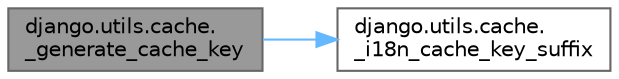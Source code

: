 digraph "django.utils.cache._generate_cache_key"
{
 // LATEX_PDF_SIZE
  bgcolor="transparent";
  edge [fontname=Helvetica,fontsize=10,labelfontname=Helvetica,labelfontsize=10];
  node [fontname=Helvetica,fontsize=10,shape=box,height=0.2,width=0.4];
  rankdir="LR";
  Node1 [id="Node000001",label="django.utils.cache.\l_generate_cache_key",height=0.2,width=0.4,color="gray40", fillcolor="grey60", style="filled", fontcolor="black",tooltip=" "];
  Node1 -> Node2 [id="edge1_Node000001_Node000002",color="steelblue1",style="solid",tooltip=" "];
  Node2 [id="Node000002",label="django.utils.cache.\l_i18n_cache_key_suffix",height=0.2,width=0.4,color="grey40", fillcolor="white", style="filled",URL="$namespacedjango_1_1utils_1_1cache.html#aa21b2116ec40b6bc5980a83fdeb66c1c",tooltip=" "];
}

